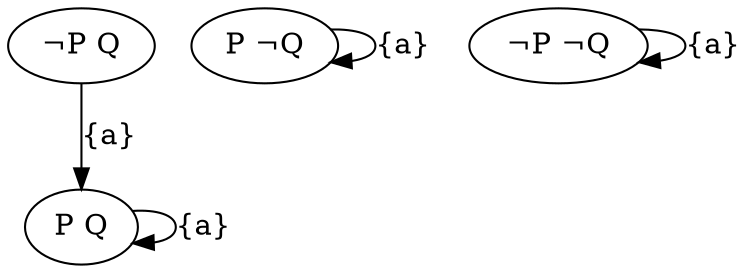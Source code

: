 // Figure 1 from Gelfond and Lifschitz, 1998, Action languages
digraph {
    "P Q";
    "P ¬Q";
    "¬P Q";
    "¬P ¬Q";

    "¬P Q" -> "P Q" [label = "{a}"];
    "P Q" -> "P Q" [label = "{a}"];

    "P ¬Q" -> "P ¬Q" [label = "{a}"];

    "¬P ¬Q" -> "¬P ¬Q" [label = "{a}"];
}
